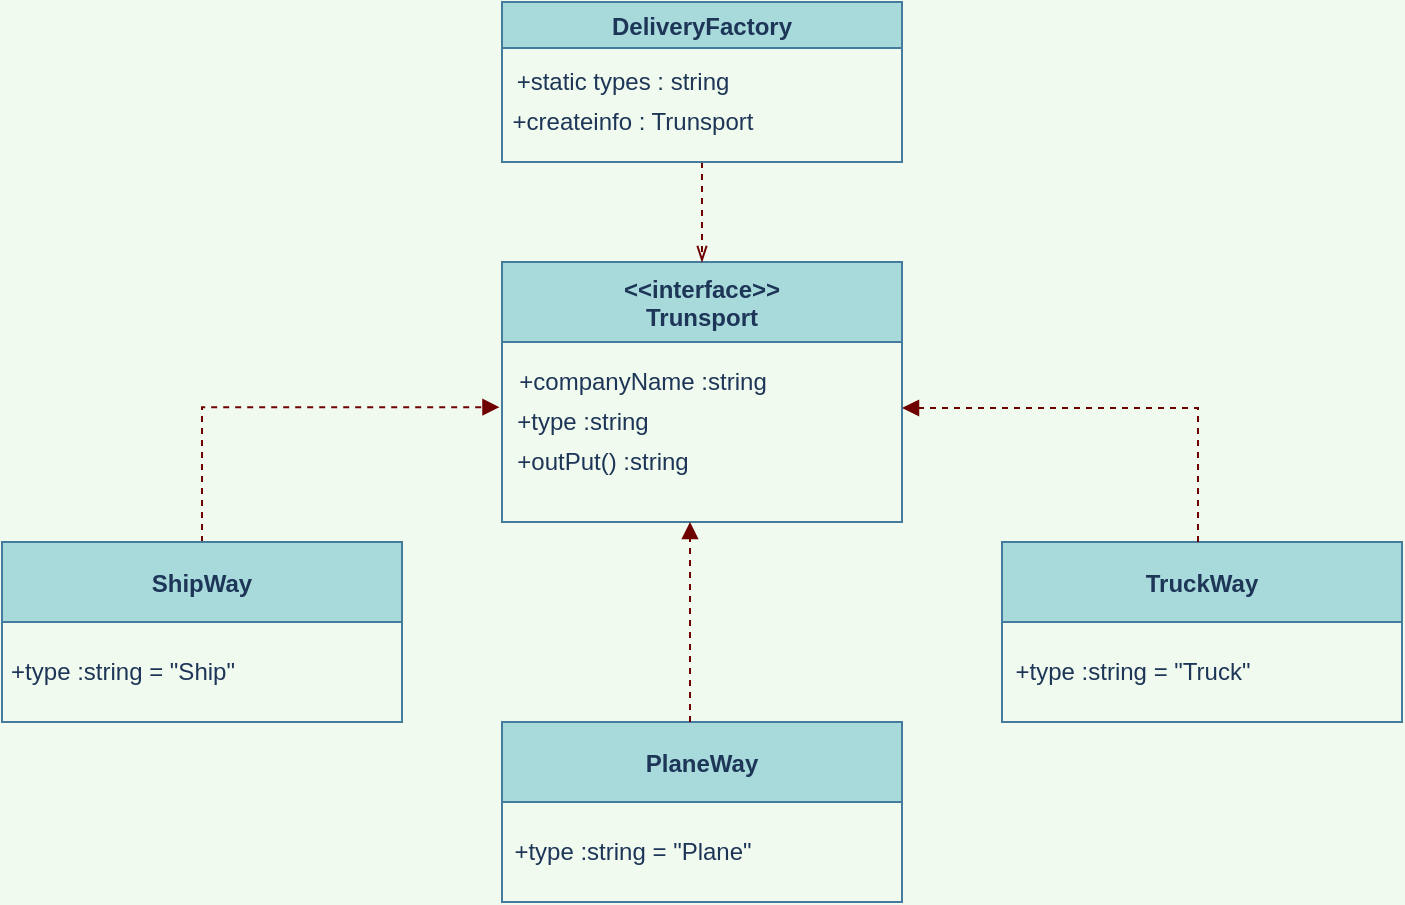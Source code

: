 <mxfile>
    <diagram id="nT_DLKsHDVAg-qoqdfdu" name="Страница 1">
        <mxGraphModel dx="820" dy="575" grid="1" gridSize="10" guides="1" tooltips="1" connect="1" arrows="1" fold="1" page="1" pageScale="1" pageWidth="827" pageHeight="1169" background="#F1FAEE" math="0" shadow="0">
            <root>
                <mxCell id="0"/>
                <mxCell id="1" parent="0"/>
                <mxCell id="2" value="&lt;&lt;interface&gt;&gt;&#10;Trunsport" style="swimlane;startSize=40;fillColor=#A8DADC;strokeColor=#457B9D;fontColor=#1D3557;" parent="1" vertex="1">
                    <mxGeometry x="320" y="250" width="200" height="130" as="geometry"/>
                </mxCell>
                <mxCell id="6" value="+outPut() :string" style="text;html=1;align=center;verticalAlign=middle;resizable=0;points=[];autosize=1;strokeColor=none;fontColor=#1D3557;" parent="2" vertex="1">
                    <mxGeometry y="90" width="100" height="20" as="geometry"/>
                </mxCell>
                <mxCell id="4" value="+type :string" style="text;html=1;align=center;verticalAlign=middle;resizable=0;points=[];autosize=1;strokeColor=none;fontColor=#1D3557;" parent="2" vertex="1">
                    <mxGeometry y="70" width="80" height="20" as="geometry"/>
                </mxCell>
                <mxCell id="3" value="+companyName :string" style="text;html=1;align=center;verticalAlign=middle;resizable=0;points=[];autosize=1;strokeColor=none;fontColor=#1D3557;" parent="2" vertex="1">
                    <mxGeometry y="50" width="140" height="20" as="geometry"/>
                </mxCell>
                <mxCell id="28" style="edgeStyle=orthogonalEdgeStyle;rounded=0;orthogonalLoop=1;jettySize=auto;html=1;exitX=0.5;exitY=0;exitDx=0;exitDy=0;entryX=-0.009;entryY=1.13;entryDx=0;entryDy=0;entryPerimeter=0;fillColor=#a20025;strokeColor=#6F0000;dashed=1;startArrow=none;startFill=0;endArrow=block;endFill=1;" edge="1" parent="1" source="11" target="3">
                    <mxGeometry relative="1" as="geometry">
                        <Array as="points">
                            <mxPoint x="170" y="323"/>
                        </Array>
                    </mxGeometry>
                </mxCell>
                <mxCell id="11" value="ShipWay" style="swimlane;startSize=40;fillColor=#A8DADC;strokeColor=#457B9D;fontColor=#1D3557;" parent="1" vertex="1">
                    <mxGeometry x="70" y="390" width="200" height="90" as="geometry"/>
                </mxCell>
                <mxCell id="13" value="+type :string = &quot;Ship&quot;" style="text;html=1;align=center;verticalAlign=middle;resizable=0;points=[];autosize=1;strokeColor=none;fontColor=#1D3557;" parent="11" vertex="1">
                    <mxGeometry y="55" width="120" height="20" as="geometry"/>
                </mxCell>
                <mxCell id="15" value="TruckWay" style="swimlane;startSize=40;fillColor=#A8DADC;strokeColor=#457B9D;fontColor=#1D3557;" parent="1" vertex="1">
                    <mxGeometry x="570" y="390" width="200" height="90" as="geometry"/>
                </mxCell>
                <mxCell id="16" value="+type :string = &quot;Truck&quot;" style="text;html=1;align=center;verticalAlign=middle;resizable=0;points=[];autosize=1;strokeColor=none;fontColor=#1D3557;" parent="15" vertex="1">
                    <mxGeometry y="55" width="130" height="20" as="geometry"/>
                </mxCell>
                <mxCell id="17" value="PlaneWay" style="swimlane;startSize=40;fillColor=#A8DADC;strokeColor=#457B9D;fontColor=#1D3557;" parent="1" vertex="1">
                    <mxGeometry x="320" y="480" width="200" height="90" as="geometry"/>
                </mxCell>
                <mxCell id="18" value="+type :string = &quot;Plane&quot;" style="text;html=1;align=center;verticalAlign=middle;resizable=0;points=[];autosize=1;strokeColor=none;fontColor=#1D3557;" parent="17" vertex="1">
                    <mxGeometry y="55" width="130" height="20" as="geometry"/>
                </mxCell>
                <mxCell id="32" style="edgeStyle=orthogonalEdgeStyle;rounded=0;orthogonalLoop=1;jettySize=auto;html=1;exitX=0.5;exitY=1;exitDx=0;exitDy=0;entryX=0.5;entryY=0;entryDx=0;entryDy=0;dashed=1;startArrow=none;startFill=0;endArrow=openThin;endFill=0;fillColor=#a20025;strokeColor=#6F0000;" edge="1" parent="1" source="19" target="2">
                    <mxGeometry relative="1" as="geometry"/>
                </mxCell>
                <mxCell id="19" value="DeliveryFactory" style="swimlane;fillColor=#A8DADC;strokeColor=#457B9D;fontColor=#1D3557;" parent="1" vertex="1">
                    <mxGeometry x="320" y="120" width="200" height="80" as="geometry"/>
                </mxCell>
                <mxCell id="20" value="+static types : string" style="text;html=1;align=center;verticalAlign=middle;resizable=0;points=[];autosize=1;strokeColor=none;fontColor=#1D3557;" parent="19" vertex="1">
                    <mxGeometry y="30" width="120" height="20" as="geometry"/>
                </mxCell>
                <mxCell id="21" value="&lt;div style=&quot;background-color: rgb(42 , 42 , 46) ; font-family: &amp;#34;consolas&amp;#34; , &amp;#34;courier new&amp;#34; , monospace ; font-size: 18px ; line-height: 24px&quot;&gt;&lt;br&gt;&lt;/div&gt;" style="text;html=1;align=center;verticalAlign=middle;resizable=0;points=[];autosize=1;strokeColor=none;fontColor=#1D3557;" parent="19" vertex="1">
                    <mxGeometry x="50" y="50" width="20" height="30" as="geometry"/>
                </mxCell>
                <mxCell id="22" value="+createinfo : Trunsport" style="text;html=1;align=center;verticalAlign=middle;resizable=0;points=[];autosize=1;strokeColor=none;fontColor=#1D3557;" parent="19" vertex="1">
                    <mxGeometry y="50" width="130" height="20" as="geometry"/>
                </mxCell>
                <mxCell id="29" style="edgeStyle=orthogonalEdgeStyle;rounded=0;orthogonalLoop=1;jettySize=auto;html=1;exitX=0.5;exitY=0;exitDx=0;exitDy=0;fillColor=#a20025;strokeColor=#6F0000;dashed=1;startArrow=none;startFill=0;endArrow=block;endFill=1;" edge="1" parent="1">
                    <mxGeometry relative="1" as="geometry">
                        <mxPoint x="414" y="480" as="sourcePoint"/>
                        <mxPoint x="414" y="380" as="targetPoint"/>
                        <Array as="points">
                            <mxPoint x="414" y="413"/>
                        </Array>
                    </mxGeometry>
                </mxCell>
                <mxCell id="31" style="edgeStyle=orthogonalEdgeStyle;rounded=0;orthogonalLoop=1;jettySize=auto;html=1;exitX=0.5;exitY=0;exitDx=0;exitDy=0;fillColor=#a20025;strokeColor=#6F0000;dashed=1;startArrow=none;startFill=0;endArrow=block;endFill=1;" edge="1" parent="1">
                    <mxGeometry relative="1" as="geometry">
                        <mxPoint x="668" y="390" as="sourcePoint"/>
                        <mxPoint x="520" y="323" as="targetPoint"/>
                        <Array as="points">
                            <mxPoint x="668" y="323"/>
                        </Array>
                    </mxGeometry>
                </mxCell>
            </root>
        </mxGraphModel>
    </diagram>
</mxfile>